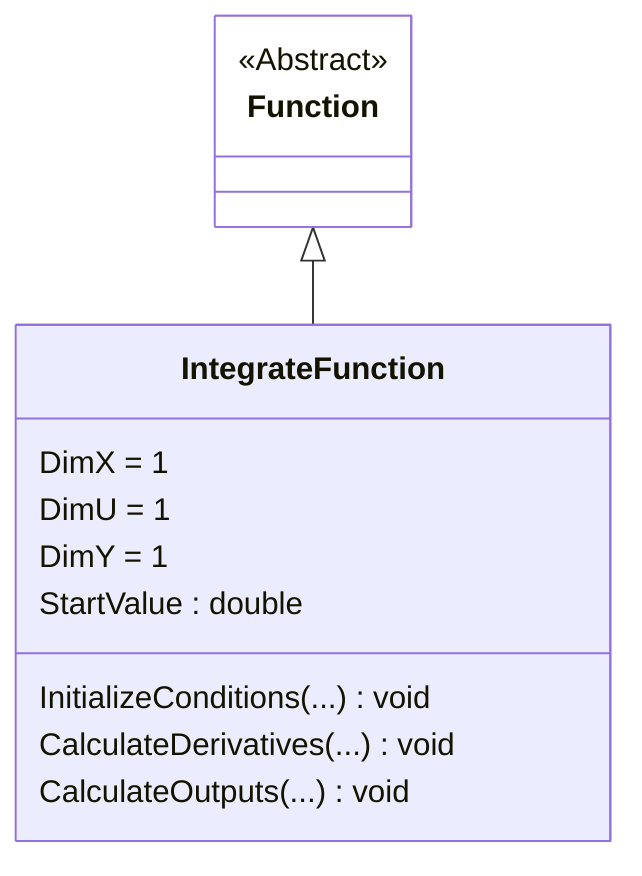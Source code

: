 classDiagram

    direction TB

    class Function {
        <<Abstract>>
    }

    class IntegrateFunction {
        DimX = 1
        DimU = 1
        DimY = 1
        StartValue : double
        InitializeConditions(...) void
        CalculateDerivatives(...) void
        CalculateOutputs(...) void
    }
    
    Function <|-- IntegrateFunction

    style Function fill:white